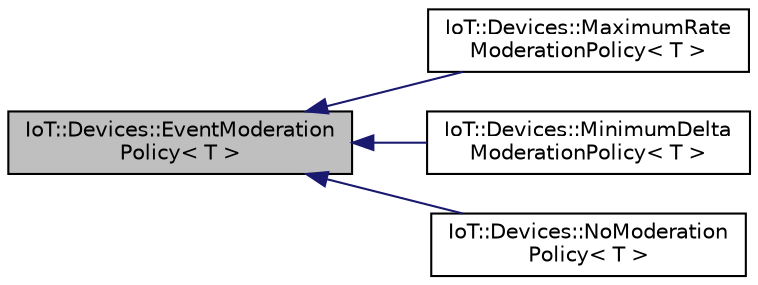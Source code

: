 digraph "IoT::Devices::EventModerationPolicy&lt; T &gt;"
{
 // LATEX_PDF_SIZE
  edge [fontname="Helvetica",fontsize="10",labelfontname="Helvetica",labelfontsize="10"];
  node [fontname="Helvetica",fontsize="10",shape=record];
  rankdir="LR";
  Node1 [label="IoT::Devices::EventModeration\lPolicy\< T \>",height=0.2,width=0.4,color="black", fillcolor="grey75", style="filled", fontcolor="black",tooltip=" "];
  Node1 -> Node2 [dir="back",color="midnightblue",fontsize="10",style="solid"];
  Node2 [label="IoT::Devices::MaximumRate\lModerationPolicy\< T \>",height=0.2,width=0.4,color="black", fillcolor="white", style="filled",URL="$classIoT_1_1Devices_1_1MaximumRateModerationPolicy.html",tooltip=" "];
  Node1 -> Node3 [dir="back",color="midnightblue",fontsize="10",style="solid"];
  Node3 [label="IoT::Devices::MinimumDelta\lModerationPolicy\< T \>",height=0.2,width=0.4,color="black", fillcolor="white", style="filled",URL="$classIoT_1_1Devices_1_1MinimumDeltaModerationPolicy.html",tooltip=" "];
  Node1 -> Node4 [dir="back",color="midnightblue",fontsize="10",style="solid"];
  Node4 [label="IoT::Devices::NoModeration\lPolicy\< T \>",height=0.2,width=0.4,color="black", fillcolor="white", style="filled",URL="$classIoT_1_1Devices_1_1NoModerationPolicy.html",tooltip=" "];
}
